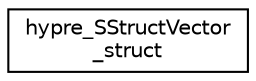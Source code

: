 digraph "Graphical Class Hierarchy"
{
 // LATEX_PDF_SIZE
  edge [fontname="Helvetica",fontsize="10",labelfontname="Helvetica",labelfontsize="10"];
  node [fontname="Helvetica",fontsize="10",shape=record];
  rankdir="LR";
  Node0 [label="hypre_SStructVector\l_struct",height=0.2,width=0.4,color="black", fillcolor="white", style="filled",URL="$structhypre___s_struct_vector__struct.html",tooltip=" "];
}
